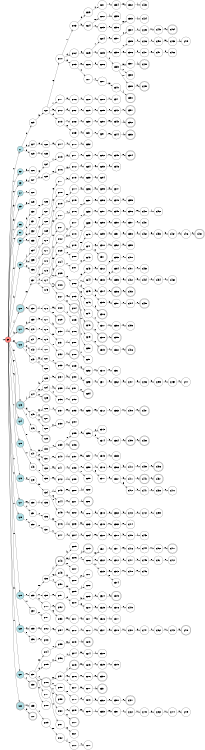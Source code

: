 digraph APTAALF {
__start0 [style = invis, shape = none, label = "", width = 0, height = 0];

rankdir=LR;
size="8,5";

s0 [style="filled", color="black", fillcolor="#ff817b" shape="circle", label="q0"];
s1 [style="filled", color="black", fillcolor="powderblue" shape="circle", label="q1"];
s2 [style="filled", color="black", fillcolor="powderblue" shape="circle", label="q2"];
s3 [style="filled", color="black", fillcolor="powderblue" shape="circle", label="q3"];
s4 [style="filled", color="black", fillcolor="powderblue" shape="circle", label="q4"];
s5 [style="filled", color="black", fillcolor="powderblue" shape="circle", label="q5"];
s6 [style="filled", color="black", fillcolor="powderblue" shape="circle", label="q6"];
s7 [style="filled", color="black", fillcolor="powderblue" shape="circle", label="q7"];
s8 [style="filled", color="black", fillcolor="powderblue" shape="circle", label="q8"];
s9 [style="filled", color="black", fillcolor="powderblue" shape="circle", label="q9"];
s10 [style="rounded,filled", color="black", fillcolor="powderblue" shape="doublecircle", label="q10"];
s11 [style="rounded,filled", color="black", fillcolor="powderblue" shape="doublecircle", label="q11"];
s12 [style="filled", color="black", fillcolor="powderblue" shape="circle", label="q12"];
s13 [style="rounded,filled", color="black", fillcolor="powderblue" shape="doublecircle", label="q13"];
s14 [style="filled", color="black", fillcolor="powderblue" shape="circle", label="q14"];
s15 [style="filled", color="black", fillcolor="powderblue" shape="circle", label="q15"];
s16 [style="filled", color="black", fillcolor="powderblue" shape="circle", label="q16"];
s17 [style="filled", color="black", fillcolor="powderblue" shape="circle", label="q17"];
s18 [style="filled", color="black", fillcolor="powderblue" shape="circle", label="q18"];
s19 [style="filled", color="black", fillcolor="powderblue" shape="circle", label="q19"];
s20 [style="filled", color="black", fillcolor="powderblue" shape="circle", label="q20"];
s21 [style="filled", color="black", fillcolor="powderblue" shape="circle", label="q21"];
s22 [style="rounded,filled", color="black", fillcolor="powderblue" shape="doublecircle", label="q22"];
s23 [style="filled", color="black", fillcolor="white" shape="circle", label="q23"];
s24 [style="filled", color="black", fillcolor="white" shape="circle", label="q24"];
s25 [style="filled", color="black", fillcolor="white" shape="circle", label="q25"];
s26 [style="filled", color="black", fillcolor="white" shape="circle", label="q26"];
s27 [style="filled", color="black", fillcolor="white" shape="circle", label="q27"];
s28 [style="filled", color="black", fillcolor="white" shape="circle", label="q28"];
s29 [style="filled", color="black", fillcolor="white" shape="circle", label="q29"];
s30 [style="filled", color="black", fillcolor="white" shape="circle", label="q30"];
s31 [style="filled", color="black", fillcolor="white" shape="circle", label="q31"];
s32 [style="filled", color="black", fillcolor="white" shape="circle", label="q32"];
s33 [style="filled", color="black", fillcolor="white" shape="circle", label="q33"];
s34 [style="filled", color="black", fillcolor="white" shape="circle", label="q34"];
s35 [style="filled", color="black", fillcolor="white" shape="circle", label="q35"];
s36 [style="filled", color="black", fillcolor="white" shape="circle", label="q36"];
s37 [style="filled", color="black", fillcolor="white" shape="circle", label="q37"];
s38 [style="rounded,filled", color="black", fillcolor="white" shape="doublecircle", label="q38"];
s39 [style="filled", color="black", fillcolor="white" shape="circle", label="q39"];
s40 [style="filled", color="black", fillcolor="white" shape="circle", label="q40"];
s41 [style="rounded,filled", color="black", fillcolor="white" shape="doublecircle", label="q41"];
s42 [style="filled", color="black", fillcolor="white" shape="circle", label="q42"];
s43 [style="filled", color="black", fillcolor="white" shape="circle", label="q43"];
s44 [style="filled", color="black", fillcolor="white" shape="circle", label="q44"];
s45 [style="filled", color="black", fillcolor="white" shape="circle", label="q45"];
s46 [style="filled", color="black", fillcolor="white" shape="circle", label="q46"];
s47 [style="filled", color="black", fillcolor="white" shape="circle", label="q47"];
s48 [style="filled", color="black", fillcolor="white" shape="circle", label="q48"];
s49 [style="filled", color="black", fillcolor="white" shape="circle", label="q49"];
s50 [style="filled", color="black", fillcolor="white" shape="circle", label="q50"];
s51 [style="filled", color="black", fillcolor="white" shape="circle", label="q51"];
s52 [style="filled", color="black", fillcolor="white" shape="circle", label="q52"];
s53 [style="filled", color="black", fillcolor="white" shape="circle", label="q53"];
s54 [style="filled", color="black", fillcolor="white" shape="circle", label="q54"];
s55 [style="filled", color="black", fillcolor="white" shape="circle", label="q55"];
s56 [style="filled", color="black", fillcolor="white" shape="circle", label="q56"];
s57 [style="filled", color="black", fillcolor="white" shape="circle", label="q57"];
s58 [style="rounded,filled", color="black", fillcolor="white" shape="doublecircle", label="q58"];
s59 [style="filled", color="black", fillcolor="white" shape="circle", label="q59"];
s60 [style="rounded,filled", color="black", fillcolor="white" shape="doublecircle", label="q60"];
s61 [style="filled", color="black", fillcolor="white" shape="circle", label="q61"];
s62 [style="filled", color="black", fillcolor="white" shape="circle", label="q62"];
s63 [style="filled", color="black", fillcolor="white" shape="circle", label="q63"];
s64 [style="filled", color="black", fillcolor="white" shape="circle", label="q64"];
s65 [style="filled", color="black", fillcolor="white" shape="circle", label="q65"];
s66 [style="filled", color="black", fillcolor="white" shape="circle", label="q66"];
s67 [style="filled", color="black", fillcolor="white" shape="circle", label="q67"];
s68 [style="filled", color="black", fillcolor="white" shape="circle", label="q68"];
s69 [style="filled", color="black", fillcolor="white" shape="circle", label="q69"];
s70 [style="filled", color="black", fillcolor="white" shape="circle", label="q70"];
s71 [style="rounded,filled", color="black", fillcolor="white" shape="doublecircle", label="q71"];
s72 [style="filled", color="black", fillcolor="white" shape="circle", label="q72"];
s73 [style="filled", color="black", fillcolor="white" shape="circle", label="q73"];
s74 [style="filled", color="black", fillcolor="white" shape="circle", label="q74"];
s75 [style="filled", color="black", fillcolor="white" shape="circle", label="q75"];
s76 [style="filled", color="black", fillcolor="white" shape="circle", label="q76"];
s77 [style="filled", color="black", fillcolor="white" shape="circle", label="q77"];
s78 [style="filled", color="black", fillcolor="white" shape="circle", label="q78"];
s79 [style="filled", color="black", fillcolor="white" shape="circle", label="q79"];
s80 [style="filled", color="black", fillcolor="white" shape="circle", label="q80"];
s81 [style="filled", color="black", fillcolor="white" shape="circle", label="q81"];
s82 [style="filled", color="black", fillcolor="white" shape="circle", label="q82"];
s83 [style="filled", color="black", fillcolor="white" shape="circle", label="q83"];
s84 [style="filled", color="black", fillcolor="white" shape="circle", label="q84"];
s85 [style="rounded,filled", color="black", fillcolor="white" shape="doublecircle", label="q85"];
s86 [style="filled", color="black", fillcolor="white" shape="circle", label="q86"];
s87 [style="rounded,filled", color="black", fillcolor="white" shape="doublecircle", label="q87"];
s88 [style="filled", color="black", fillcolor="white" shape="circle", label="q88"];
s89 [style="rounded,filled", color="black", fillcolor="white" shape="doublecircle", label="q89"];
s90 [style="filled", color="black", fillcolor="white" shape="circle", label="q90"];
s91 [style="filled", color="black", fillcolor="white" shape="circle", label="q91"];
s92 [style="filled", color="black", fillcolor="white" shape="circle", label="q92"];
s93 [style="filled", color="black", fillcolor="white" shape="circle", label="q93"];
s94 [style="filled", color="black", fillcolor="white" shape="circle", label="q94"];
s95 [style="filled", color="black", fillcolor="white" shape="circle", label="q95"];
s96 [style="filled", color="black", fillcolor="white" shape="circle", label="q96"];
s97 [style="filled", color="black", fillcolor="white" shape="circle", label="q97"];
s98 [style="filled", color="black", fillcolor="white" shape="circle", label="q98"];
s99 [style="filled", color="black", fillcolor="white" shape="circle", label="q99"];
s100 [style="filled", color="black", fillcolor="white" shape="circle", label="q100"];
s101 [style="filled", color="black", fillcolor="white" shape="circle", label="q101"];
s102 [style="filled", color="black", fillcolor="white" shape="circle", label="q102"];
s103 [style="filled", color="black", fillcolor="white" shape="circle", label="q103"];
s104 [style="filled", color="black", fillcolor="white" shape="circle", label="q104"];
s105 [style="filled", color="black", fillcolor="white" shape="circle", label="q105"];
s106 [style="rounded,filled", color="black", fillcolor="white" shape="doublecircle", label="q106"];
s107 [style="filled", color="black", fillcolor="white" shape="circle", label="q107"];
s108 [style="filled", color="black", fillcolor="white" shape="circle", label="q108"];
s109 [style="filled", color="black", fillcolor="white" shape="circle", label="q109"];
s110 [style="filled", color="black", fillcolor="white" shape="circle", label="q110"];
s111 [style="filled", color="black", fillcolor="white" shape="circle", label="q111"];
s112 [style="filled", color="black", fillcolor="white" shape="circle", label="q112"];
s113 [style="filled", color="black", fillcolor="white" shape="circle", label="q113"];
s114 [style="filled", color="black", fillcolor="white" shape="circle", label="q114"];
s115 [style="filled", color="black", fillcolor="white" shape="circle", label="q115"];
s116 [style="filled", color="black", fillcolor="white" shape="circle", label="q116"];
s117 [style="filled", color="black", fillcolor="white" shape="circle", label="q117"];
s118 [style="filled", color="black", fillcolor="white" shape="circle", label="q118"];
s119 [style="filled", color="black", fillcolor="white" shape="circle", label="q119"];
s120 [style="filled", color="black", fillcolor="white" shape="circle", label="q120"];
s121 [style="rounded,filled", color="black", fillcolor="white" shape="doublecircle", label="q121"];
s122 [style="filled", color="black", fillcolor="white" shape="circle", label="q122"];
s123 [style="filled", color="black", fillcolor="white" shape="circle", label="q123"];
s124 [style="filled", color="black", fillcolor="white" shape="circle", label="q124"];
s125 [style="filled", color="black", fillcolor="white" shape="circle", label="q125"];
s126 [style="rounded,filled", color="black", fillcolor="white" shape="doublecircle", label="q126"];
s127 [style="filled", color="black", fillcolor="white" shape="circle", label="q127"];
s128 [style="filled", color="black", fillcolor="white" shape="circle", label="q128"];
s129 [style="rounded,filled", color="black", fillcolor="white" shape="doublecircle", label="q129"];
s130 [style="filled", color="black", fillcolor="white" shape="circle", label="q130"];
s131 [style="filled", color="black", fillcolor="white" shape="circle", label="q131"];
s132 [style="filled", color="black", fillcolor="white" shape="circle", label="q132"];
s133 [style="filled", color="black", fillcolor="white" shape="circle", label="q133"];
s134 [style="filled", color="black", fillcolor="white" shape="circle", label="q134"];
s135 [style="filled", color="black", fillcolor="white" shape="circle", label="q135"];
s136 [style="filled", color="black", fillcolor="white" shape="circle", label="q136"];
s137 [style="filled", color="black", fillcolor="white" shape="circle", label="q137"];
s138 [style="filled", color="black", fillcolor="white" shape="circle", label="q138"];
s139 [style="filled", color="black", fillcolor="white" shape="circle", label="q139"];
s140 [style="filled", color="black", fillcolor="white" shape="circle", label="q140"];
s141 [style="filled", color="black", fillcolor="white" shape="circle", label="q141"];
s142 [style="filled", color="black", fillcolor="white" shape="circle", label="q142"];
s143 [style="filled", color="black", fillcolor="white" shape="circle", label="q143"];
s144 [style="filled", color="black", fillcolor="white" shape="circle", label="q144"];
s145 [style="filled", color="black", fillcolor="white" shape="circle", label="q145"];
s146 [style="filled", color="black", fillcolor="white" shape="circle", label="q146"];
s147 [style="filled", color="black", fillcolor="white" shape="circle", label="q147"];
s148 [style="rounded,filled", color="black", fillcolor="white" shape="doublecircle", label="q148"];
s149 [style="filled", color="black", fillcolor="white" shape="circle", label="q149"];
s150 [style="filled", color="black", fillcolor="white" shape="circle", label="q150"];
s151 [style="filled", color="black", fillcolor="white" shape="circle", label="q151"];
s152 [style="rounded,filled", color="black", fillcolor="white" shape="doublecircle", label="q152"];
s153 [style="filled", color="black", fillcolor="white" shape="circle", label="q153"];
s154 [style="filled", color="black", fillcolor="white" shape="circle", label="q154"];
s155 [style="filled", color="black", fillcolor="white" shape="circle", label="q155"];
s156 [style="filled", color="black", fillcolor="white" shape="circle", label="q156"];
s157 [style="filled", color="black", fillcolor="white" shape="circle", label="q157"];
s158 [style="filled", color="black", fillcolor="white" shape="circle", label="q158"];
s159 [style="rounded,filled", color="black", fillcolor="white" shape="doublecircle", label="q159"];
s160 [style="filled", color="black", fillcolor="white" shape="circle", label="q160"];
s161 [style="filled", color="black", fillcolor="white" shape="circle", label="q161"];
s162 [style="filled", color="black", fillcolor="white" shape="circle", label="q162"];
s163 [style="filled", color="black", fillcolor="white" shape="circle", label="q163"];
s164 [style="filled", color="black", fillcolor="white" shape="circle", label="q164"];
s165 [style="filled", color="black", fillcolor="white" shape="circle", label="q165"];
s166 [style="filled", color="black", fillcolor="white" shape="circle", label="q166"];
s167 [style="filled", color="black", fillcolor="white" shape="circle", label="q167"];
s168 [style="filled", color="black", fillcolor="white" shape="circle", label="q168"];
s169 [style="filled", color="black", fillcolor="white" shape="circle", label="q169"];
s170 [style="filled", color="black", fillcolor="white" shape="circle", label="q170"];
s171 [style="filled", color="black", fillcolor="white" shape="circle", label="q171"];
s172 [style="filled", color="black", fillcolor="white" shape="circle", label="q172"];
s173 [style="filled", color="black", fillcolor="white" shape="circle", label="q173"];
s174 [style="filled", color="black", fillcolor="white" shape="circle", label="q174"];
s175 [style="filled", color="black", fillcolor="white" shape="circle", label="q175"];
s176 [style="filled", color="black", fillcolor="white" shape="circle", label="q176"];
s177 [style="filled", color="black", fillcolor="white" shape="circle", label="q177"];
s178 [style="filled", color="black", fillcolor="white" shape="circle", label="q178"];
s179 [style="filled", color="black", fillcolor="white" shape="circle", label="q179"];
s180 [style="filled", color="black", fillcolor="white" shape="circle", label="q180"];
s181 [style="filled", color="black", fillcolor="white" shape="circle", label="q181"];
s182 [style="filled", color="black", fillcolor="white" shape="circle", label="q182"];
s183 [style="filled", color="black", fillcolor="white" shape="circle", label="q183"];
s184 [style="rounded,filled", color="black", fillcolor="white" shape="doublecircle", label="q184"];
s185 [style="filled", color="black", fillcolor="white" shape="circle", label="q185"];
s186 [style="filled", color="black", fillcolor="white" shape="circle", label="q186"];
s187 [style="filled", color="black", fillcolor="white" shape="circle", label="q187"];
s188 [style="rounded,filled", color="black", fillcolor="white" shape="doublecircle", label="q188"];
s189 [style="filled", color="black", fillcolor="white" shape="circle", label="q189"];
s190 [style="filled", color="black", fillcolor="white" shape="circle", label="q190"];
s191 [style="filled", color="black", fillcolor="white" shape="circle", label="q191"];
s192 [style="filled", color="black", fillcolor="white" shape="circle", label="q192"];
s193 [style="filled", color="black", fillcolor="white" shape="circle", label="q193"];
s194 [style="filled", color="black", fillcolor="white" shape="circle", label="q194"];
s195 [style="filled", color="black", fillcolor="white" shape="circle", label="q195"];
s196 [style="rounded,filled", color="black", fillcolor="white" shape="doublecircle", label="q196"];
s197 [style="filled", color="black", fillcolor="white" shape="circle", label="q197"];
s198 [style="filled", color="black", fillcolor="white" shape="circle", label="q198"];
s199 [style="filled", color="black", fillcolor="white" shape="circle", label="q199"];
s200 [style="filled", color="black", fillcolor="white" shape="circle", label="q200"];
s201 [style="filled", color="black", fillcolor="white" shape="circle", label="q201"];
s202 [style="filled", color="black", fillcolor="white" shape="circle", label="q202"];
s203 [style="filled", color="black", fillcolor="white" shape="circle", label="q203"];
s204 [style="filled", color="black", fillcolor="white" shape="circle", label="q204"];
s205 [style="filled", color="black", fillcolor="white" shape="circle", label="q205"];
s206 [style="filled", color="black", fillcolor="white" shape="circle", label="q206"];
s207 [style="filled", color="black", fillcolor="white" shape="circle", label="q207"];
s208 [style="filled", color="black", fillcolor="white" shape="circle", label="q208"];
s209 [style="filled", color="black", fillcolor="white" shape="circle", label="q209"];
s210 [style="filled", color="black", fillcolor="white" shape="circle", label="q210"];
s211 [style="filled", color="black", fillcolor="white" shape="circle", label="q211"];
s212 [style="filled", color="black", fillcolor="white" shape="circle", label="q212"];
s213 [style="filled", color="black", fillcolor="white" shape="circle", label="q213"];
s214 [style="filled", color="black", fillcolor="white" shape="circle", label="q214"];
s215 [style="rounded,filled", color="black", fillcolor="white" shape="doublecircle", label="q215"];
s216 [style="filled", color="black", fillcolor="white" shape="circle", label="q216"];
s217 [style="filled", color="black", fillcolor="white" shape="circle", label="q217"];
s218 [style="filled", color="black", fillcolor="white" shape="circle", label="q218"];
s219 [style="filled", color="black", fillcolor="white" shape="circle", label="q219"];
s220 [style="rounded,filled", color="black", fillcolor="white" shape="doublecircle", label="q220"];
s221 [style="filled", color="black", fillcolor="white" shape="circle", label="q221"];
s222 [style="filled", color="black", fillcolor="white" shape="circle", label="q222"];
s223 [style="filled", color="black", fillcolor="white" shape="circle", label="q223"];
s224 [style="filled", color="black", fillcolor="white" shape="circle", label="q224"];
s225 [style="filled", color="black", fillcolor="white" shape="circle", label="q225"];
s226 [style="filled", color="black", fillcolor="white" shape="circle", label="q226"];
s227 [style="filled", color="black", fillcolor="white" shape="circle", label="q227"];
s228 [style="filled", color="black", fillcolor="white" shape="circle", label="q228"];
s229 [style="filled", color="black", fillcolor="white" shape="circle", label="q229"];
s230 [style="filled", color="black", fillcolor="white" shape="circle", label="q230"];
s231 [style="filled", color="black", fillcolor="white" shape="circle", label="q231"];
s232 [style="filled", color="black", fillcolor="white" shape="circle", label="q232"];
s233 [style="filled", color="black", fillcolor="white" shape="circle", label="q233"];
s234 [style="filled", color="black", fillcolor="white" shape="circle", label="q234"];
s235 [style="filled", color="black", fillcolor="white" shape="circle", label="q235"];
s236 [style="filled", color="black", fillcolor="white" shape="circle", label="q236"];
s237 [style="filled", color="black", fillcolor="white" shape="circle", label="q237"];
s238 [style="filled", color="black", fillcolor="white" shape="circle", label="q238"];
s239 [style="filled", color="black", fillcolor="white" shape="circle", label="q239"];
s240 [style="filled", color="black", fillcolor="white" shape="circle", label="q240"];
s241 [style="filled", color="black", fillcolor="white" shape="circle", label="q241"];
s242 [style="filled", color="black", fillcolor="white" shape="circle", label="q242"];
s243 [style="filled", color="black", fillcolor="white" shape="circle", label="q243"];
s244 [style="filled", color="black", fillcolor="white" shape="circle", label="q244"];
s245 [style="filled", color="black", fillcolor="white" shape="circle", label="q245"];
s246 [style="filled", color="black", fillcolor="white" shape="circle", label="q246"];
s247 [style="filled", color="black", fillcolor="white" shape="circle", label="q247"];
s248 [style="rounded,filled", color="black", fillcolor="white" shape="doublecircle", label="q248"];
s249 [style="filled", color="black", fillcolor="white" shape="circle", label="q249"];
s250 [style="filled", color="black", fillcolor="white" shape="circle", label="q250"];
s251 [style="filled", color="black", fillcolor="white" shape="circle", label="q251"];
s252 [style="filled", color="black", fillcolor="white" shape="circle", label="q252"];
s253 [style="filled", color="black", fillcolor="white" shape="circle", label="q253"];
s254 [style="rounded,filled", color="black", fillcolor="white" shape="doublecircle", label="q254"];
s255 [style="filled", color="black", fillcolor="white" shape="circle", label="q255"];
s256 [style="filled", color="black", fillcolor="white" shape="circle", label="q256"];
s257 [style="filled", color="black", fillcolor="white" shape="circle", label="q257"];
s258 [style="filled", color="black", fillcolor="white" shape="circle", label="q258"];
s259 [style="filled", color="black", fillcolor="white" shape="circle", label="q259"];
s260 [style="filled", color="black", fillcolor="white" shape="circle", label="q260"];
s261 [style="rounded,filled", color="black", fillcolor="white" shape="doublecircle", label="q261"];
s262 [style="filled", color="black", fillcolor="white" shape="circle", label="q262"];
s263 [style="filled", color="black", fillcolor="white" shape="circle", label="q263"];
s264 [style="filled", color="black", fillcolor="white" shape="circle", label="q264"];
s265 [style="rounded,filled", color="black", fillcolor="white" shape="doublecircle", label="q265"];
s266 [style="filled", color="black", fillcolor="white" shape="circle", label="q266"];
s267 [style="filled", color="black", fillcolor="white" shape="circle", label="q267"];
s268 [style="filled", color="black", fillcolor="white" shape="circle", label="q268"];
s269 [style="filled", color="black", fillcolor="white" shape="circle", label="q269"];
s270 [style="filled", color="black", fillcolor="white" shape="circle", label="q270"];
s271 [style="filled", color="black", fillcolor="white" shape="circle", label="q271"];
s272 [style="filled", color="black", fillcolor="white" shape="circle", label="q272"];
s273 [style="rounded,filled", color="black", fillcolor="white" shape="doublecircle", label="q273"];
s274 [style="filled", color="black", fillcolor="white" shape="circle", label="q274"];
s275 [style="filled", color="black", fillcolor="white" shape="circle", label="q275"];
s276 [style="filled", color="black", fillcolor="white" shape="circle", label="q276"];
s277 [style="filled", color="black", fillcolor="white" shape="circle", label="q277"];
s278 [style="filled", color="black", fillcolor="white" shape="circle", label="q278"];
s279 [style="filled", color="black", fillcolor="white" shape="circle", label="q279"];
s280 [style="filled", color="black", fillcolor="white" shape="circle", label="q280"];
s281 [style="filled", color="black", fillcolor="white" shape="circle", label="q281"];
s282 [style="filled", color="black", fillcolor="white" shape="circle", label="q282"];
s283 [style="filled", color="black", fillcolor="white" shape="circle", label="q283"];
s284 [style="filled", color="black", fillcolor="white" shape="circle", label="q284"];
s285 [style="filled", color="black", fillcolor="white" shape="circle", label="q285"];
s286 [style="filled", color="black", fillcolor="white" shape="circle", label="q286"];
s287 [style="filled", color="black", fillcolor="white" shape="circle", label="q287"];
s288 [style="filled", color="black", fillcolor="white" shape="circle", label="q288"];
s289 [style="filled", color="black", fillcolor="white" shape="circle", label="q289"];
s290 [style="filled", color="black", fillcolor="white" shape="circle", label="q290"];
s291 [style="filled", color="black", fillcolor="white" shape="circle", label="q291"];
s292 [style="filled", color="black", fillcolor="white" shape="circle", label="q292"];
s293 [style="filled", color="black", fillcolor="white" shape="circle", label="q293"];
s294 [style="filled", color="black", fillcolor="white" shape="circle", label="q294"];
s295 [style="filled", color="black", fillcolor="white" shape="circle", label="q295"];
s296 [style="filled", color="black", fillcolor="white" shape="circle", label="q296"];
s297 [style="filled", color="black", fillcolor="white" shape="circle", label="q297"];
s298 [style="filled", color="black", fillcolor="white" shape="circle", label="q298"];
s299 [style="filled", color="black", fillcolor="white" shape="circle", label="q299"];
s300 [style="filled", color="black", fillcolor="white" shape="circle", label="q300"];
s301 [style="rounded,filled", color="black", fillcolor="white" shape="doublecircle", label="q301"];
s302 [style="filled", color="black", fillcolor="white" shape="circle", label="q302"];
s303 [style="filled", color="black", fillcolor="white" shape="circle", label="q303"];
s304 [style="filled", color="black", fillcolor="white" shape="circle", label="q304"];
s305 [style="filled", color="black", fillcolor="white" shape="circle", label="q305"];
s306 [style="rounded,filled", color="black", fillcolor="white" shape="doublecircle", label="q306"];
s307 [style="filled", color="black", fillcolor="white" shape="circle", label="q307"];
s308 [style="rounded,filled", color="black", fillcolor="white" shape="doublecircle", label="q308"];
s309 [style="rounded,filled", color="black", fillcolor="white" shape="doublecircle", label="q309"];
s310 [style="filled", color="black", fillcolor="white" shape="circle", label="q310"];
s311 [style="filled", color="black", fillcolor="white" shape="circle", label="q311"];
s312 [style="filled", color="black", fillcolor="white" shape="circle", label="q312"];
s313 [style="filled", color="black", fillcolor="white" shape="circle", label="q313"];
s314 [style="filled", color="black", fillcolor="white" shape="circle", label="q314"];
s315 [style="filled", color="black", fillcolor="white" shape="circle", label="q315"];
s316 [style="filled", color="black", fillcolor="white" shape="circle", label="q316"];
s317 [style="filled", color="black", fillcolor="white" shape="circle", label="q317"];
s318 [style="filled", color="black", fillcolor="white" shape="circle", label="q318"];
s319 [style="filled", color="black", fillcolor="white" shape="circle", label="q319"];
s320 [style="filled", color="black", fillcolor="white" shape="circle", label="q320"];
s321 [style="filled", color="black", fillcolor="white" shape="circle", label="q321"];
s322 [style="filled", color="black", fillcolor="white" shape="circle", label="q322"];
s323 [style="filled", color="black", fillcolor="white" shape="circle", label="q323"];
s324 [style="filled", color="black", fillcolor="white" shape="circle", label="q324"];
s325 [style="filled", color="black", fillcolor="white" shape="circle", label="q325"];
s326 [style="filled", color="black", fillcolor="white" shape="circle", label="q326"];
s327 [style="filled", color="black", fillcolor="white" shape="circle", label="q327"];
s328 [style="filled", color="black", fillcolor="white" shape="circle", label="q328"];
s329 [style="filled", color="black", fillcolor="white" shape="circle", label="q329"];
s330 [style="rounded,filled", color="black", fillcolor="white" shape="doublecircle", label="q330"];
s331 [style="rounded,filled", color="black", fillcolor="white" shape="doublecircle", label="q331"];
s332 [style="filled", color="black", fillcolor="white" shape="circle", label="q332"];
s333 [style="filled", color="black", fillcolor="white" shape="circle", label="q333"];
s334 [style="filled", color="black", fillcolor="white" shape="circle", label="q334"];
s335 [style="filled", color="black", fillcolor="white" shape="circle", label="q335"];
s336 [style="filled", color="black", fillcolor="white" shape="circle", label="q336"];
s337 [style="filled", color="black", fillcolor="white" shape="circle", label="q337"];
s338 [style="filled", color="black", fillcolor="white" shape="circle", label="q338"];
s339 [style="filled", color="black", fillcolor="white" shape="circle", label="q339"];
s340 [style="filled", color="black", fillcolor="white" shape="circle", label="q340"];
s341 [style="filled", color="black", fillcolor="white" shape="circle", label="q341"];
s342 [style="filled", color="black", fillcolor="white" shape="circle", label="q342"];
s343 [style="filled", color="black", fillcolor="white" shape="circle", label="q343"];
s344 [style="filled", color="black", fillcolor="white" shape="circle", label="q344"];
s345 [style="filled", color="black", fillcolor="white" shape="circle", label="q345"];
s346 [style="filled", color="black", fillcolor="white" shape="circle", label="q346"];
s347 [style="filled", color="black", fillcolor="white" shape="circle", label="q347"];
s348 [style="filled", color="black", fillcolor="white" shape="circle", label="q348"];
s349 [style="filled", color="black", fillcolor="white" shape="circle", label="q349"];
s350 [style="filled", color="black", fillcolor="white" shape="circle", label="q350"];
s351 [style="filled", color="black", fillcolor="white" shape="circle", label="q351"];
s352 [style="filled", color="black", fillcolor="white" shape="circle", label="q352"];
s353 [style="filled", color="black", fillcolor="white" shape="circle", label="q353"];
s354 [style="filled", color="black", fillcolor="white" shape="circle", label="q354"];
s355 [style="filled", color="black", fillcolor="white" shape="circle", label="q355"];
s356 [style="rounded,filled", color="black", fillcolor="white" shape="doublecircle", label="q356"];
s357 [style="filled", color="black", fillcolor="white" shape="circle", label="q357"];
s358 [style="filled", color="black", fillcolor="white" shape="circle", label="q358"];
s359 [style="rounded,filled", color="black", fillcolor="white" shape="doublecircle", label="q359"];
s360 [style="filled", color="black", fillcolor="white" shape="circle", label="q360"];
s361 [style="filled", color="black", fillcolor="white" shape="circle", label="q361"];
s362 [style="filled", color="black", fillcolor="white" shape="circle", label="q362"];
s363 [style="filled", color="black", fillcolor="white" shape="circle", label="q363"];
s364 [style="filled", color="black", fillcolor="white" shape="circle", label="q364"];
s365 [style="filled", color="black", fillcolor="white" shape="circle", label="q365"];
s366 [style="filled", color="black", fillcolor="white" shape="circle", label="q366"];
s367 [style="filled", color="black", fillcolor="white" shape="circle", label="q367"];
s368 [style="filled", color="black", fillcolor="white" shape="circle", label="q368"];
s369 [style="filled", color="black", fillcolor="white" shape="circle", label="q369"];
s370 [style="filled", color="black", fillcolor="white" shape="circle", label="q370"];
s371 [style="filled", color="black", fillcolor="white" shape="circle", label="q371"];
s372 [style="filled", color="black", fillcolor="white" shape="circle", label="q372"];
s373 [style="filled", color="black", fillcolor="white" shape="circle", label="q373"];
s374 [style="filled", color="black", fillcolor="white" shape="circle", label="q374"];
s375 [style="rounded,filled", color="black", fillcolor="white" shape="doublecircle", label="q375"];
s376 [style="filled", color="black", fillcolor="white" shape="circle", label="q376"];
s377 [style="filled", color="black", fillcolor="white" shape="circle", label="q377"];
s378 [style="filled", color="black", fillcolor="white" shape="circle", label="q378"];
s379 [style="filled", color="black", fillcolor="white" shape="circle", label="q379"];
s380 [style="filled", color="black", fillcolor="white" shape="circle", label="q380"];
s381 [style="filled", color="black", fillcolor="white" shape="circle", label="q381"];
s382 [style="filled", color="black", fillcolor="white" shape="circle", label="q382"];
s383 [style="filled", color="black", fillcolor="white" shape="circle", label="q383"];
s384 [style="filled", color="black", fillcolor="white" shape="circle", label="q384"];
s385 [style="filled", color="black", fillcolor="white" shape="circle", label="q385"];
s386 [style="filled", color="black", fillcolor="white" shape="circle", label="q386"];
s387 [style="filled", color="black", fillcolor="white" shape="circle", label="q387"];
s388 [style="filled", color="black", fillcolor="white" shape="circle", label="q388"];
s389 [style="filled", color="black", fillcolor="white" shape="circle", label="q389"];
s390 [style="rounded,filled", color="black", fillcolor="white" shape="doublecircle", label="q390"];
s391 [style="rounded,filled", color="black", fillcolor="white" shape="doublecircle", label="q391"];
s392 [style="rounded,filled", color="black", fillcolor="white" shape="doublecircle", label="q392"];
s393 [style="rounded,filled", color="black", fillcolor="white" shape="doublecircle", label="q393"];
s394 [style="rounded,filled", color="black", fillcolor="white" shape="doublecircle", label="q394"];
s395 [style="filled", color="black", fillcolor="white" shape="circle", label="q395"];
s396 [style="filled", color="black", fillcolor="white" shape="circle", label="q396"];
s397 [style="filled", color="black", fillcolor="white" shape="circle", label="q397"];
s398 [style="filled", color="black", fillcolor="white" shape="circle", label="q398"];
s399 [style="filled", color="black", fillcolor="white" shape="circle", label="q399"];
s400 [style="filled", color="black", fillcolor="white" shape="circle", label="q400"];
s401 [style="filled", color="black", fillcolor="white" shape="circle", label="q401"];
s402 [style="filled", color="black", fillcolor="white" shape="circle", label="q402"];
s403 [style="rounded,filled", color="black", fillcolor="white" shape="doublecircle", label="q403"];
s404 [style="filled", color="black", fillcolor="white" shape="circle", label="q404"];
s405 [style="filled", color="black", fillcolor="white" shape="circle", label="q405"];
s406 [style="rounded,filled", color="black", fillcolor="white" shape="doublecircle", label="q406"];
s407 [style="filled", color="black", fillcolor="white" shape="circle", label="q407"];
s408 [style="filled", color="black", fillcolor="white" shape="circle", label="q408"];
s409 [style="rounded,filled", color="black", fillcolor="white" shape="doublecircle", label="q409"];
s410 [style="filled", color="black", fillcolor="white" shape="circle", label="q410"];
s411 [style="filled", color="black", fillcolor="white" shape="circle", label="q411"];
s412 [style="filled", color="black", fillcolor="white" shape="circle", label="q412"];
s413 [style="filled", color="black", fillcolor="white" shape="circle", label="q413"];
s414 [style="filled", color="black", fillcolor="white" shape="circle", label="q414"];
s415 [style="filled", color="black", fillcolor="white" shape="circle", label="q415"];
s416 [style="filled", color="black", fillcolor="white" shape="circle", label="q416"];
s417 [style="filled", color="black", fillcolor="white" shape="circle", label="q417"];
s418 [style="filled", color="black", fillcolor="white" shape="circle", label="q418"];
s419 [style="filled", color="black", fillcolor="white" shape="circle", label="q419"];
s420 [style="filled", color="black", fillcolor="white" shape="circle", label="q420"];
s421 [style="rounded,filled", color="black", fillcolor="white" shape="doublecircle", label="q421"];
s422 [style="filled", color="black", fillcolor="white" shape="circle", label="q422"];
s423 [style="filled", color="black", fillcolor="white" shape="circle", label="q423"];
s424 [style="filled", color="black", fillcolor="white" shape="circle", label="q424"];
s425 [style="filled", color="black", fillcolor="white" shape="circle", label="q425"];
s426 [style="filled", color="black", fillcolor="white" shape="circle", label="q426"];
s427 [style="filled", color="black", fillcolor="white" shape="circle", label="q427"];
s428 [style="rounded,filled", color="black", fillcolor="white" shape="doublecircle", label="q428"];
s429 [style="rounded,filled", color="black", fillcolor="white" shape="doublecircle", label="q429"];
s430 [style="filled", color="black", fillcolor="white" shape="circle", label="q430"];
s431 [style="filled", color="black", fillcolor="white" shape="circle", label="q431"];
s432 [style="filled", color="black", fillcolor="white" shape="circle", label="q432"];
s433 [style="filled", color="black", fillcolor="white" shape="circle", label="q433"];
s434 [style="filled", color="black", fillcolor="white" shape="circle", label="q434"];
s435 [style="rounded,filled", color="black", fillcolor="white" shape="doublecircle", label="q435"];
s436 [style="filled", color="black", fillcolor="white" shape="circle", label="q436"];
s437 [style="rounded,filled", color="black", fillcolor="white" shape="doublecircle", label="q437"];
s438 [style="rounded,filled", color="black", fillcolor="white" shape="doublecircle", label="q438"];
s439 [style="filled", color="black", fillcolor="white" shape="circle", label="q439"];
s440 [style="rounded,filled", color="black", fillcolor="white" shape="doublecircle", label="q440"];
s441 [style="filled", color="black", fillcolor="white" shape="circle", label="q441"];
s442 [style="filled", color="black", fillcolor="white" shape="circle", label="q442"];
s443 [style="filled", color="black", fillcolor="white" shape="circle", label="q443"];
s444 [style="filled", color="black", fillcolor="white" shape="circle", label="q444"];
s445 [style="filled", color="black", fillcolor="white" shape="circle", label="q445"];
s446 [style="filled", color="black", fillcolor="white" shape="circle", label="q446"];
s447 [style="filled", color="black", fillcolor="white" shape="circle", label="q447"];
s448 [style="filled", color="black", fillcolor="white" shape="circle", label="q448"];
s449 [style="filled", color="black", fillcolor="white" shape="circle", label="q449"];
s450 [style="filled", color="black", fillcolor="white" shape="circle", label="q450"];
s451 [style="filled", color="black", fillcolor="white" shape="circle", label="q451"];
s452 [style="filled", color="black", fillcolor="white" shape="circle", label="q452"];
s453 [style="filled", color="black", fillcolor="white" shape="circle", label="q453"];
s454 [style="filled", color="black", fillcolor="white" shape="circle", label="q454"];
s455 [style="filled", color="black", fillcolor="white" shape="circle", label="q455"];
s456 [style="rounded,filled", color="black", fillcolor="white" shape="doublecircle", label="q456"];
s457 [style="rounded,filled", color="black", fillcolor="white" shape="doublecircle", label="q457"];
s458 [style="filled", color="black", fillcolor="white" shape="circle", label="q458"];
s459 [style="filled", color="black", fillcolor="white" shape="circle", label="q459"];
s460 [style="filled", color="black", fillcolor="white" shape="circle", label="q460"];
s461 [style="filled", color="black", fillcolor="white" shape="circle", label="q461"];
s462 [style="filled", color="black", fillcolor="white" shape="circle", label="q462"];
s463 [style="filled", color="black", fillcolor="white" shape="circle", label="q463"];
s464 [style="rounded,filled", color="black", fillcolor="white" shape="doublecircle", label="q464"];
s465 [style="filled", color="black", fillcolor="white" shape="circle", label="q465"];
s466 [style="filled", color="black", fillcolor="white" shape="circle", label="q466"];
s467 [style="filled", color="black", fillcolor="white" shape="circle", label="q467"];
s468 [style="filled", color="black", fillcolor="white" shape="circle", label="q468"];
s469 [style="filled", color="black", fillcolor="white" shape="circle", label="q469"];
s470 [style="filled", color="black", fillcolor="white" shape="circle", label="q470"];
s471 [style="rounded,filled", color="black", fillcolor="white" shape="doublecircle", label="q471"];
s472 [style="filled", color="black", fillcolor="white" shape="circle", label="q472"];
s473 [style="filled", color="black", fillcolor="white" shape="circle", label="q473"];
s474 [style="filled", color="black", fillcolor="white" shape="circle", label="q474"];
s475 [style="filled", color="black", fillcolor="white" shape="circle", label="q475"];
s476 [style="filled", color="black", fillcolor="white" shape="circle", label="q476"];
s477 [style="filled", color="black", fillcolor="white" shape="circle", label="q477"];
s478 [style="rounded,filled", color="black", fillcolor="white" shape="doublecircle", label="q478"];
s479 [style="filled", color="black", fillcolor="white" shape="circle", label="q479"];
s480 [style="rounded,filled", color="black", fillcolor="white" shape="doublecircle", label="q480"];
subgraph cluster_main { 
	graph [pad=".75", ranksep="0.15", nodesep="0.15"];
	 style=invis; 
	__start0 -> s0 [penwidth=2];
}
s0 -> s1 [label="0"];
s0 -> s2 [label="1"];
s0 -> s3 [label="2"];
s0 -> s4 [label="3"];
s0 -> s5 [label="5"];
s0 -> s6 [label="7"];
s0 -> s7 [label="c"];
s0 -> s8 [label="f"];
s0 -> s9 [label="h"];
s0 -> s10 [label="j"];
s0 -> s11 [label="k"];
s0 -> s12 [label="m"];
s0 -> s13 [label="n"];
s0 -> s14 [label="p"];
s0 -> s15 [label="q"];
s0 -> s16 [label="r"];
s0 -> s17 [label="t"];
s0 -> s18 [label="u"];
s0 -> s19 [label="v"];
s0 -> s20 [label="w"];
s0 -> s21 [label="x"];
s0 -> s22 [label="z"];
s1 -> s23 [label="2"];
s1 -> s24 [label="3"];
s1 -> s25 [label="e"];
s2 -> s26 [label="3"];
s3 -> s27 [label="3"];
s4 -> s28 [label="t"];
s5 -> s29 [label="6"];
s7 -> s30 [label="f"];
s8 -> s31 [label="c"];
s8 -> s32 [label="d"];
s8 -> s33 [label="e"];
s9 -> s34 [label="j"];
s9 -> s35 [label="k"];
s9 -> s36 [label="n"];
s10 -> s37 [label="m"];
s10 -> s38 [label="n"];
s11 -> s39 [label="h"];
s11 -> s40 [label="m"];
s12 -> s41 [label="j"];
s12 -> s42 [label="n"];
s12 -> s43 [label="t"];
s13 -> s44 [label="j"];
s13 -> s45 [label="q"];
s13 -> s46 [label="r"];
s14 -> s47 [label="n"];
s15 -> s48 [label="w"];
s16 -> s49 [label="q"];
s17 -> s50 [label="m"];
s17 -> s51 [label="v"];
s18 -> s52 [label="v"];
s19 -> s53 [label="t"];
s19 -> s54 [label="w"];
s20 -> s55 [label="q"];
s20 -> s56 [label="s"];
s21 -> s57 [label="w"];
s21 -> s58 [label="z"];
s22 -> s59 [label="w"];
s22 -> s60 [label="x"];
s23 -> s61 [label="3"];
s24 -> s62 [label="6"];
s25 -> s63 [label="s"];
s27 -> s64 [label="6"];
s27 -> s65 [label="s"];
s30 -> s66 [label="e"];
s32 -> s67 [label="e"];
s33 -> s68 [label="d"];
s34 -> s69 [label="m"];
s35 -> s70 [label="j"];
s36 -> s71 [label="j"];
s37 -> s72 [label="j"];
s37 -> s73 [label="q"];
s37 -> s74 [label="t"];
s37 -> s75 [label="v"];
s38 -> s76 [label="j"];
s39 -> s77 [label="5"];
s40 -> s78 [label="t"];
s41 -> s79 [label="m"];
s42 -> s80 [label="j"];
s43 -> s81 [label="m"];
s43 -> s82 [label="v"];
s44 -> s83 [label="h"];
s44 -> s84 [label="m"];
s44 -> s85 [label="n"];
s45 -> s86 [label="m"];
s45 -> s87 [label="n"];
s45 -> s88 [label="w"];
s46 -> s89 [label="n"];
s47 -> s90 [label="m"];
s47 -> s91 [label="p"];
s47 -> s92 [label="q"];
s48 -> s93 [label="t"];
s49 -> s94 [label="m"];
s50 -> s95 [label="j"];
s51 -> s96 [label="t"];
s52 -> s97 [label="u"];
s53 -> s98 [label="m"];
s53 -> s99 [label="s"];
s53 -> s100 [label="w"];
s54 -> s101 [label="x"];
s55 -> s102 [label="n"];
s56 -> s103 [label="2"];
s57 -> s104 [label="m"];
s57 -> s105 [label="q"];
s57 -> s106 [label="t"];
s57 -> s107 [label="v"];
s57 -> s108 [label="x"];
s59 -> s109 [label="t"];
s61 -> s110 [label="6"];
s61 -> s111 [label="7"];
s61 -> s112 [label="9"];
s61 -> s113 [label="d"];
s62 -> s114 [label="e"];
s64 -> s115 [label="7"];
s65 -> s116 [label="e"];
s67 -> s117 [label="6"];
s68 -> s118 [label="e"];
s69 -> s119 [label="t"];
s70 -> s120 [label="m"];
s72 -> s121 [label="n"];
s73 -> s122 [label="w"];
s74 -> s123 [label="m"];
s74 -> s124 [label="q"];
s74 -> s125 [label="s"];
s74 -> s126 [label="v"];
s74 -> s127 [label="w"];
s76 -> s128 [label="m"];
s76 -> s129 [label="n"];
s77 -> s130 [label="h"];
s78 -> s131 [label="m"];
s79 -> s132 [label="t"];
s81 -> s133 [label="t"];
s83 -> s134 [label="5"];
s84 -> s135 [label="k"];
s84 -> s136 [label="t"];
s86 -> s137 [label="t"];
s88 -> s138 [label="y"];
s90 -> s139 [label="t"];
s91 -> s140 [label="n"];
s92 -> s141 [label="m"];
s93 -> s142 [label="m"];
s94 -> s143 [label="j"];
s94 -> s144 [label="q"];
s94 -> s145 [label="t"];
s96 -> s146 [label="m"];
s97 -> s147 [label="s"];
s98 -> s148 [label="j"];
s98 -> s149 [label="q"];
s98 -> s150 [label="t"];
s99 -> s151 [label="e"];
s100 -> s152 [label="2"];
s100 -> s153 [label="q"];
s102 -> s154 [label="q"];
s104 -> s155 [label="t"];
s105 -> s156 [label="w"];
s106 -> s157 [label="m"];
s106 -> s158 [label="s"];
s106 -> s159 [label="v"];
s106 -> s160 [label="w"];
s107 -> s161 [label="u"];
s109 -> s162 [label="m"];
s110 -> s163 [label="7"];
s110 -> s164 [label="d"];
s110 -> s165 [label="e"];
s111 -> s166 [label="e"];
s112 -> s167 [label="d"];
s113 -> s168 [label="7"];
s113 -> s169 [label="e"];
s114 -> s170 [label="s"];
s115 -> s171 [label="e"];
s116 -> s172 [label="g"];
s117 -> s173 [label="3"];
s119 -> s174 [label="m"];
s119 -> s175 [label="v"];
s120 -> s176 [label="t"];
s122 -> s177 [label="x"];
s122 -> s178 [label="y"];
s123 -> s179 [label="k"];
s123 -> s180 [label="t"];
s124 -> s181 [label="r"];
s125 -> s182 [label="e"];
s127 -> s183 [label="q"];
s127 -> s184 [label="x"];
s128 -> s185 [label="t"];
s130 -> s186 [label="j"];
s131 -> s187 [label="j"];
s132 -> s188 [label="v"];
s133 -> s189 [label="w"];
s134 -> s190 [label="h"];
s135 -> s191 [label="j"];
s136 -> s192 [label="v"];
s137 -> s193 [label="m"];
s138 -> s194 [label="v"];
s139 -> s195 [label="s"];
s139 -> s196 [label="v"];
s140 -> s197 [label="j"];
s141 -> s198 [label="t"];
s142 -> s199 [label="j"];
s143 -> s200 [label="m"];
s144 -> s201 [label="n"];
s145 -> s202 [label="s"];
s146 -> s203 [label="j"];
s147 -> s204 [label="t"];
s148 -> s205 [label="h"];
s148 -> s206 [label="m"];
s148 -> s207 [label="n"];
s149 -> s208 [label="n"];
s150 -> s209 [label="m"];
s151 -> s210 [label="d"];
s153 -> s211 [label="m"];
s154 -> s212 [label="m"];
s155 -> s213 [label="m"];
s156 -> s214 [label="t"];
s157 -> s215 [label="j"];
s157 -> s216 [label="q"];
s157 -> s217 [label="t"];
s158 -> s218 [label="e"];
s160 -> s219 [label="t"];
s160 -> s220 [label="x"];
s161 -> s221 [label="g"];
s162 -> s222 [label="j"];
s163 -> s223 [label="e"];
s163 -> s224 [label="k"];
s164 -> s225 [label="e"];
s165 -> s226 [label="g"];
s165 -> s227 [label="s"];
s166 -> s228 [label="s"];
s167 -> s229 [label="e"];
s168 -> s230 [label="s"];
s169 -> s231 [label="s"];
s170 -> s232 [label="t"];
s171 -> s233 [label="s"];
s172 -> s234 [label="f"];
s173 -> s235 [label="2"];
s174 -> s236 [label="q"];
s176 -> s237 [label="w"];
s177 -> s238 [label="z"];
s179 -> s239 [label="7"];
s180 -> s240 [label="m"];
s180 -> s241 [label="w"];
s181 -> s242 [label="x"];
s182 -> s243 [label="6"];
s182 -> s244 [label="7"];
s182 -> s245 [label="d"];
s182 -> s246 [label="g"];
s182 -> s247 [label="s"];
s183 -> s248 [label="r"];
s183 -> s249 [label="w"];
s184 -> s250 [label="z"];
s185 -> s251 [label="v"];
s189 -> s252 [label="q"];
s190 -> s253 [label="k"];
s191 -> s254 [label="n"];
s193 -> s255 [label="q"];
s195 -> s256 [label="e"];
s197 -> s257 [label="m"];
s198 -> s258 [label="s"];
s198 -> s259 [label="v"];
s200 -> s260 [label="j"];
s201 -> s261 [label="j"];
s202 -> s262 [label="e"];
s203 -> s263 [label="m"];
s204 -> s264 [label="s"];
s206 -> s265 [label="j"];
s206 -> s266 [label="t"];
s208 -> s267 [label="p"];
s209 -> s268 [label="j"];
s210 -> s269 [label="3"];
s210 -> s270 [label="6"];
s211 -> s271 [label="q"];
s212 -> s272 [label="t"];
s213 -> s273 [label="j"];
s214 -> s274 [label="m"];
s215 -> s275 [label="m"];
s216 -> s276 [label="n"];
s217 -> s277 [label="m"];
s218 -> s278 [label="d"];
s219 -> s279 [label="m"];
s222 -> s280 [label="t"];
s223 -> s281 [label="s"];
s224 -> s282 [label="m"];
s224 -> s283 [label="s"];
s225 -> s284 [label="7"];
s225 -> s285 [label="s"];
s226 -> s286 [label="f"];
s227 -> s287 [label="t"];
s228 -> s288 [label="t"];
s229 -> s289 [label="s"];
s230 -> s290 [label="t"];
s231 -> s291 [label="t"];
s233 -> s292 [label="t"];
s234 -> s293 [label="g"];
s235 -> s294 [label="0"];
s236 -> s295 [label="n"];
s237 -> s296 [label="q"];
s238 -> s297 [label="x"];
s239 -> s298 [label="6"];
s240 -> s299 [label="t"];
s241 -> s300 [label="q"];
s241 -> s301 [label="x"];
s243 -> s302 [label="3"];
s244 -> s303 [label="6"];
s245 -> s304 [label="3"];
s245 -> s305 [label="6"];
s246 -> s306 [label="f"];
s247 -> s307 [label="t"];
s248 -> s308 [label="x"];
s249 -> s309 [label="x"];
s252 -> s310 [label="w"];
s253 -> s311 [label="s"];
s255 -> s312 [label="m"];
s256 -> s313 [label="2"];
s256 -> s314 [label="d"];
s257 -> s315 [label="t"];
s258 -> s316 [label="7"];
s258 -> s317 [label="e"];
s262 -> s318 [label="d"];
s263 -> s319 [label="t"];
s264 -> s320 [label="m"];
s266 -> s321 [label="m"];
s266 -> s322 [label="s"];
s266 -> s323 [label="w"];
s269 -> s324 [label="2"];
s270 -> s325 [label="3"];
s271 -> s326 [label="m"];
s272 -> s327 [label="w"];
s274 -> s328 [label="j"];
s275 -> s329 [label="t"];
s276 -> s330 [label="p"];
s277 -> s331 [label="j"];
s278 -> s332 [label="3"];
s279 -> s333 [label="j"];
s281 -> s334 [label="t"];
s282 -> s335 [label="j"];
s283 -> s336 [label="t"];
s284 -> s337 [label="e"];
s285 -> s338 [label="e"];
s285 -> s339 [label="t"];
s287 -> s340 [label="m"];
s288 -> s341 [label="v"];
s289 -> s342 [label="t"];
s290 -> s343 [label="m"];
s291 -> s344 [label="m"];
s292 -> s345 [label="w"];
s293 -> s346 [label="f"];
s295 -> s347 [label="p"];
s296 -> s348 [label="r"];
s297 -> s349 [label="w"];
s298 -> s350 [label="3"];
s299 -> s351 [label="s"];
s300 -> s352 [label="w"];
s302 -> s353 [label="2"];
s303 -> s354 [label="3"];
s303 -> s355 [label="d"];
s304 -> s356 [label="2"];
s305 -> s357 [label="3"];
s307 -> s358 [label="w"];
s308 -> s359 [label="r"];
s309 -> s360 [label="r"];
s310 -> s361 [label="x"];
s311 -> s362 [label="e"];
s312 -> s363 [label="t"];
s314 -> s364 [label="3"];
s315 -> s365 [label="v"];
s316 -> s366 [label="6"];
s317 -> s367 [label="d"];
s318 -> s368 [label="6"];
s319 -> s369 [label="w"];
s320 -> s370 [label="k"];
s321 -> s371 [label="t"];
s322 -> s372 [label="e"];
s323 -> s373 [label="q"];
s323 -> s374 [label="x"];
s324 -> s375 [label="0"];
s325 -> s376 [label="2"];
s326 -> s377 [label="j"];
s327 -> s378 [label="q"];
s329 -> s379 [label="v"];
s332 -> s380 [label="2"];
s333 -> s381 [label="m"];
s334 -> s382 [label="m"];
s336 -> s383 [label="m"];
s337 -> s384 [label="s"];
s338 -> s385 [label="7"];
s338 -> s386 [label="g"];
s339 -> s387 [label="m"];
s339 -> s388 [label="v"];
s339 -> s389 [label="w"];
s340 -> s390 [label="j"];
s342 -> s391 [label="v"];
s343 -> s392 [label="j"];
s344 -> s393 [label="j"];
s345 -> s394 [label="x"];
s348 -> s395 [label="x"];
s349 -> s396 [label="q"];
s350 -> s397 [label="2"];
s351 -> s398 [label="e"];
s352 -> s399 [label="x"];
s353 -> s400 [label="0"];
s354 -> s401 [label="2"];
s355 -> s402 [label="6"];
s356 -> s403 [label="0"];
s357 -> s404 [label="2"];
s358 -> s405 [label="x"];
s360 -> s406 [label="x"];
s362 -> s407 [label="3"];
s363 -> s408 [label="w"];
s364 -> s409 [label="2"];
s366 -> s410 [label="3"];
s367 -> s411 [label="3"];
s367 -> s412 [label="6"];
s368 -> s413 [label="3"];
s369 -> s414 [label="x"];
s370 -> s415 [label="h"];
s371 -> s416 [label="m"];
s372 -> s417 [label="d"];
s373 -> s418 [label="w"];
s376 -> s419 [label="0"];
s378 -> s420 [label="w"];
s380 -> s421 [label="0"];
s381 -> s422 [label="t"];
s382 -> s423 [label="j"];
s383 -> s424 [label="j"];
s384 -> s425 [label="t"];
s385 -> s426 [label="s"];
s386 -> s427 [label="f"];
s387 -> s428 [label="j"];
s389 -> s429 [label="x"];
s396 -> s430 [label="m"];
s397 -> s431 [label="0"];
s398 -> s432 [label="d"];
s401 -> s433 [label="0"];
s402 -> s434 [label="3"];
s404 -> s435 [label="0"];
s407 -> s436 [label="6"];
s408 -> s437 [label="x"];
s409 -> s438 [label="0"];
s410 -> s439 [label="2"];
s411 -> s440 [label="2"];
s412 -> s441 [label="3"];
s413 -> s442 [label="2"];
s415 -> s443 [label="j"];
s416 -> s444 [label="t"];
s417 -> s445 [label="3"];
s418 -> s446 [label="x"];
s420 -> s447 [label="q"];
s422 -> s448 [label="w"];
s425 -> s449 [label="w"];
s426 -> s450 [label="t"];
s427 -> s451 [label="g"];
s430 -> s452 [label="j"];
s432 -> s453 [label="6"];
s434 -> s454 [label="2"];
s436 -> s455 [label="3"];
s439 -> s456 [label="0"];
s440 -> s457 [label="0"];
s441 -> s458 [label="2"];
s442 -> s459 [label="0"];
s444 -> s460 [label="w"];
s445 -> s461 [label="2"];
s447 -> s462 [label="t"];
s448 -> s463 [label="q"];
s449 -> s464 [label="x"];
s450 -> s465 [label="m"];
s451 -> s466 [label="f"];
s453 -> s467 [label="3"];
s454 -> s468 [label="0"];
s455 -> s469 [label="2"];
s458 -> s470 [label="0"];
s460 -> s471 [label="x"];
s461 -> s472 [label="0"];
s462 -> s473 [label="w"];
s463 -> s474 [label="w"];
s465 -> s475 [label="j"];
s467 -> s476 [label="2"];
s469 -> s477 [label="0"];
s473 -> s478 [label="x"];
s474 -> s479 [label="x"];
s476 -> s480 [label="0"];

}